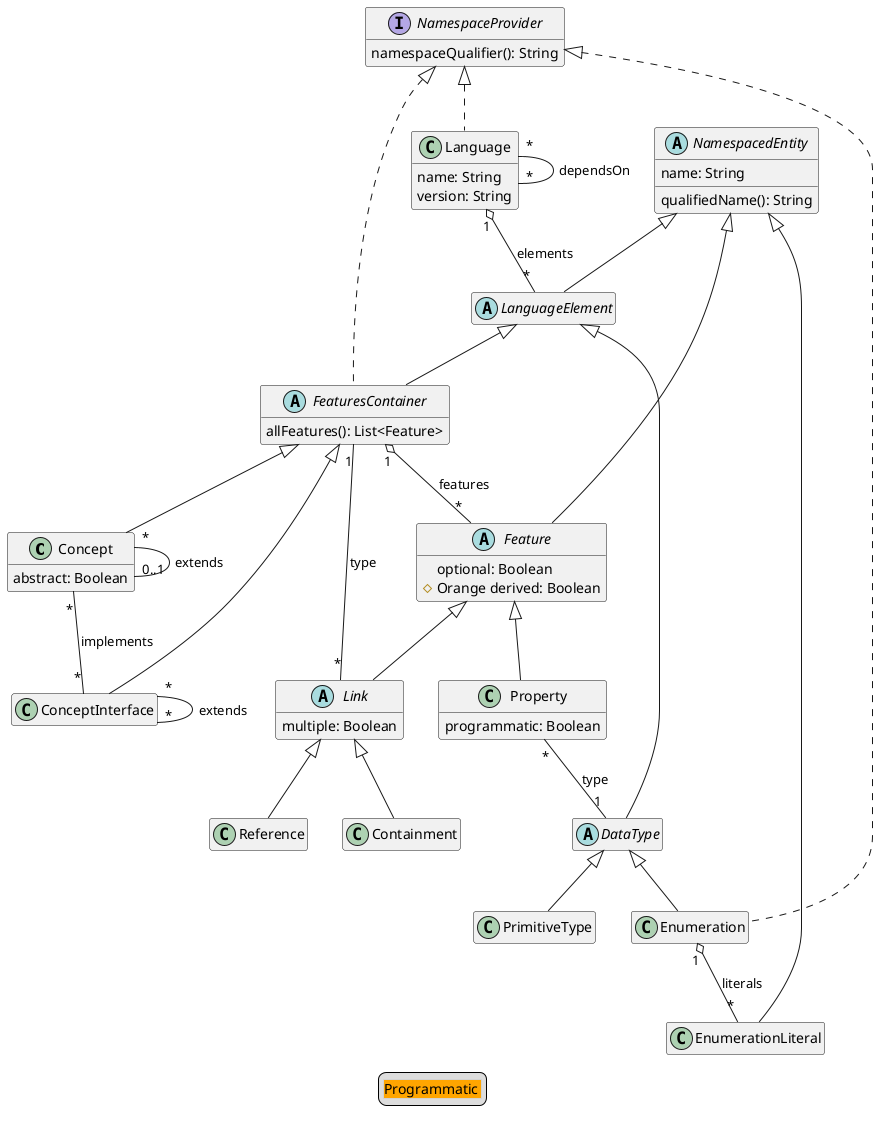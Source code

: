 @startuml
hide empty members

' qualified name: "LIonCore.M3"


class Concept extends FeaturesContainer {
  abstract: Boolean
}

class ConceptInterface extends FeaturesContainer

class Containment extends Link

abstract class DataType extends LanguageElement

class Enumeration extends DataType implements NamespaceProvider

class EnumerationLiteral extends NamespacedEntity

abstract class Feature extends NamespacedEntity {
  optional: Boolean
  #Orange derived: Boolean
}

abstract class FeaturesContainer extends LanguageElement implements NamespaceProvider {
  allFeatures(): List<Feature>
}

class Language implements NamespaceProvider {
  name: String
  version: String
}

abstract class LanguageElement extends NamespacedEntity

abstract class Link extends Feature {
  multiple: Boolean
}

interface NamespaceProvider {
  namespaceQualifier(): String
}

abstract class NamespacedEntity {
  name: String
  qualifiedName(): String
}

class PrimitiveType extends DataType

class Property extends Feature {
  programmatic: Boolean
}

class Reference extends Link



' relations:

Concept "*" -- "0..1" Concept: extends
Concept "*" -- "*" ConceptInterface: implements
ConceptInterface "*" -- "*" ConceptInterface: extends


Enumeration "1" o-- "*" EnumerationLiteral: literals


FeaturesContainer "1" o-- "*" Feature: features
Language "1" o-- "*" LanguageElement: elements
Language "*" -- "*" Language: dependsOn

Link "*" -- "1" FeaturesContainer: type



Property "*" -- "1" DataType: type


legend
  <#LightGray,#LightGray>| <#Orange>Programmatic |
end legend
@enduml

